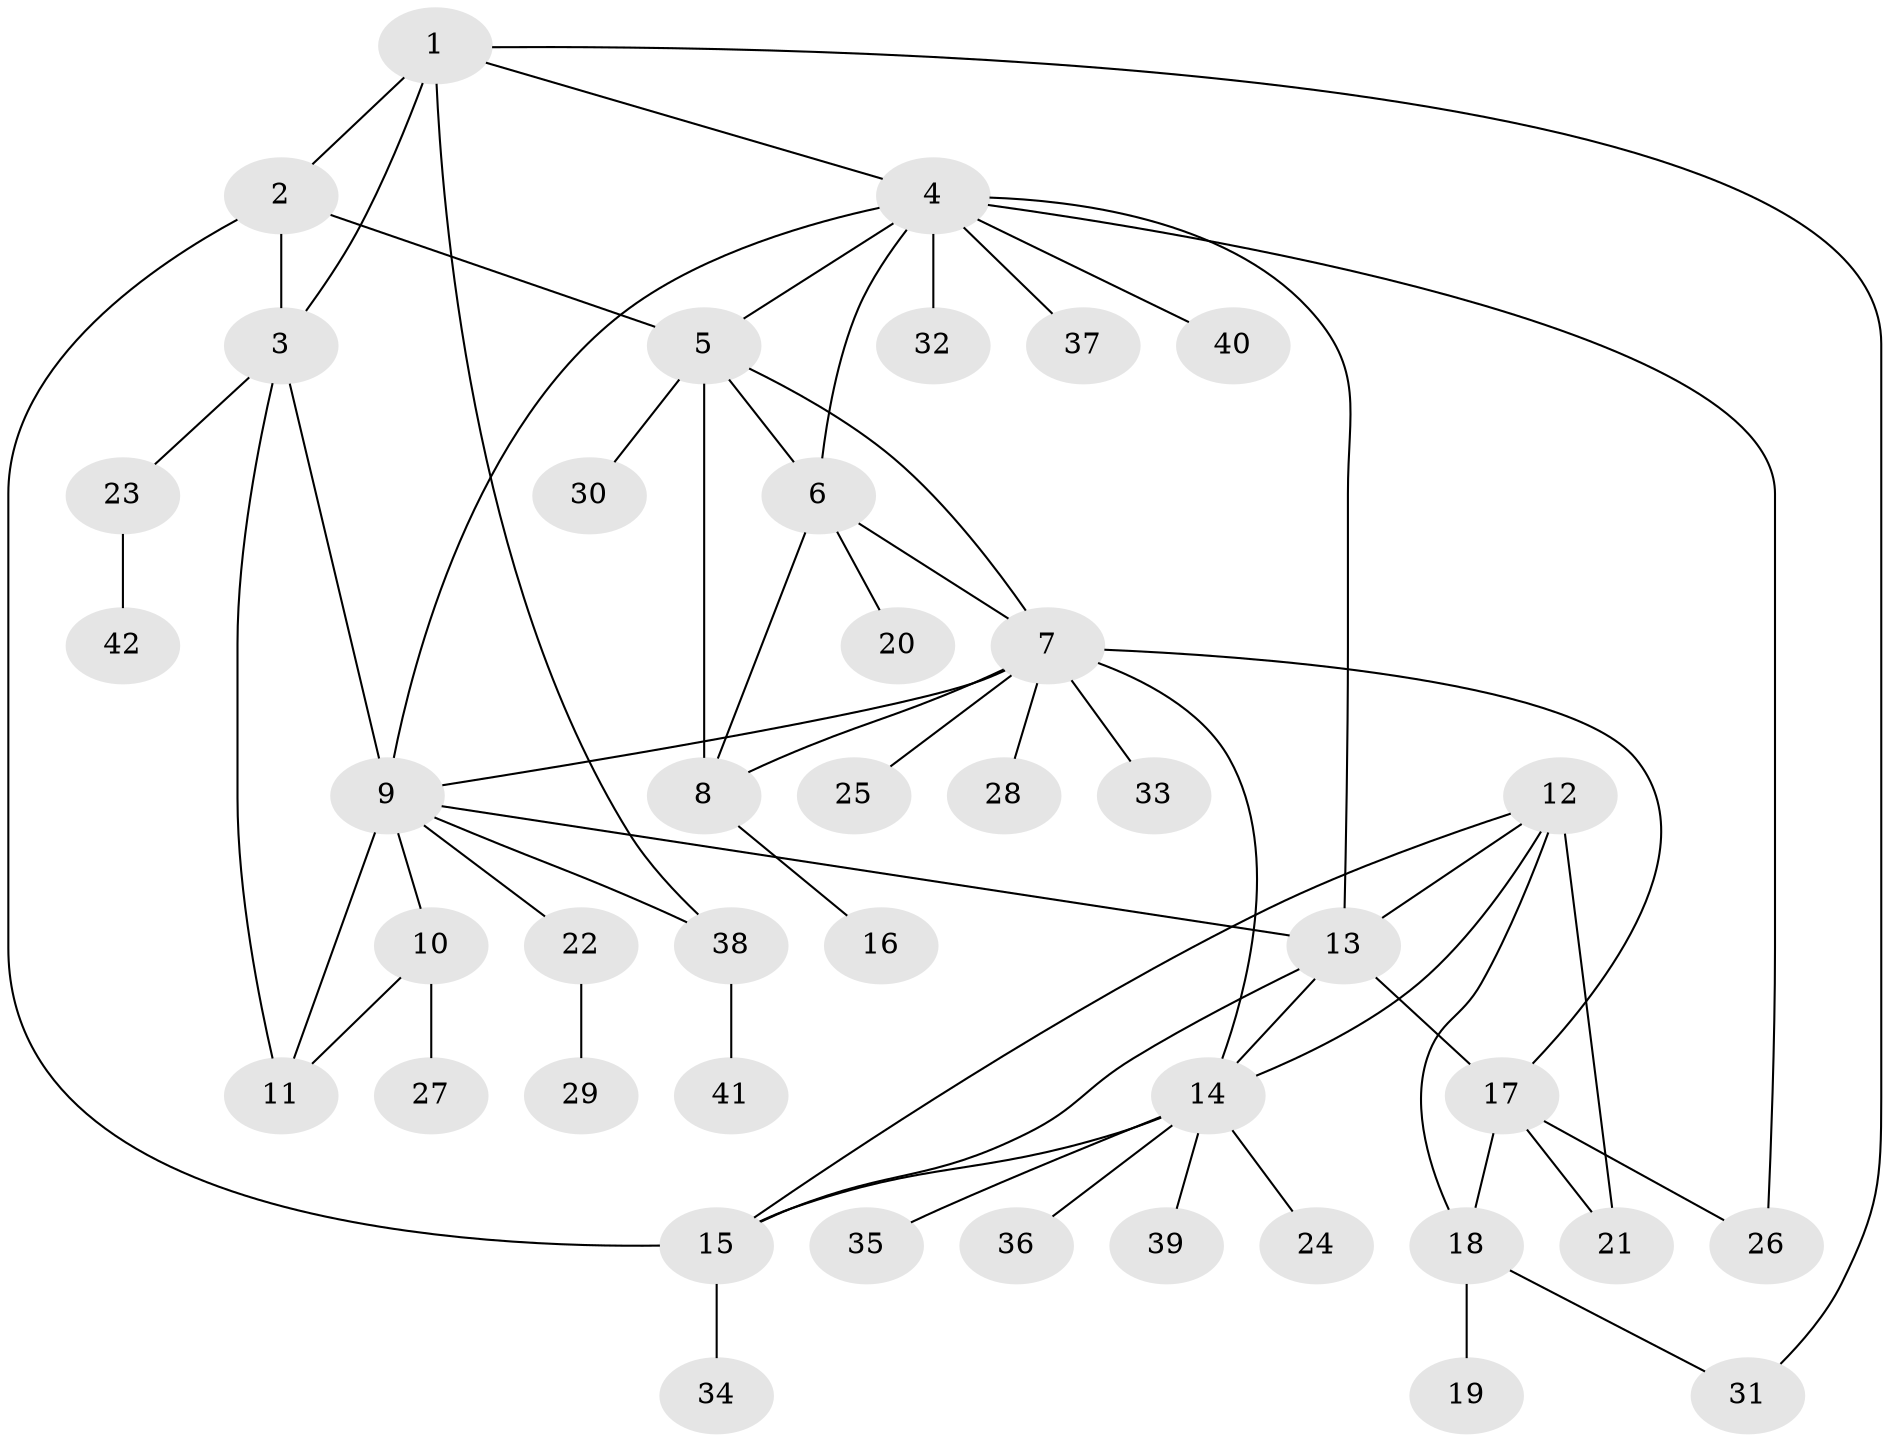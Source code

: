 // original degree distribution, {7: 0.04938271604938271, 3: 0.06172839506172839, 5: 0.037037037037037035, 6: 0.07407407407407407, 4: 0.037037037037037035, 10: 0.012345679012345678, 12: 0.012345679012345678, 9: 0.024691358024691357, 8: 0.012345679012345678, 2: 0.13580246913580246, 1: 0.5432098765432098}
// Generated by graph-tools (version 1.1) at 2025/37/03/09/25 02:37:19]
// undirected, 42 vertices, 63 edges
graph export_dot {
graph [start="1"]
  node [color=gray90,style=filled];
  1;
  2;
  3;
  4;
  5;
  6;
  7;
  8;
  9;
  10;
  11;
  12;
  13;
  14;
  15;
  16;
  17;
  18;
  19;
  20;
  21;
  22;
  23;
  24;
  25;
  26;
  27;
  28;
  29;
  30;
  31;
  32;
  33;
  34;
  35;
  36;
  37;
  38;
  39;
  40;
  41;
  42;
  1 -- 2 [weight=2.0];
  1 -- 3 [weight=1.0];
  1 -- 4 [weight=1.0];
  1 -- 31 [weight=1.0];
  1 -- 38 [weight=1.0];
  2 -- 3 [weight=2.0];
  2 -- 5 [weight=1.0];
  2 -- 15 [weight=1.0];
  3 -- 9 [weight=1.0];
  3 -- 11 [weight=1.0];
  3 -- 23 [weight=1.0];
  4 -- 5 [weight=1.0];
  4 -- 6 [weight=1.0];
  4 -- 9 [weight=1.0];
  4 -- 13 [weight=1.0];
  4 -- 26 [weight=1.0];
  4 -- 32 [weight=1.0];
  4 -- 37 [weight=1.0];
  4 -- 40 [weight=1.0];
  5 -- 6 [weight=1.0];
  5 -- 7 [weight=1.0];
  5 -- 8 [weight=8.0];
  5 -- 30 [weight=1.0];
  6 -- 7 [weight=1.0];
  6 -- 8 [weight=1.0];
  6 -- 20 [weight=1.0];
  7 -- 8 [weight=1.0];
  7 -- 9 [weight=1.0];
  7 -- 14 [weight=1.0];
  7 -- 17 [weight=1.0];
  7 -- 25 [weight=1.0];
  7 -- 28 [weight=1.0];
  7 -- 33 [weight=1.0];
  8 -- 16 [weight=1.0];
  9 -- 10 [weight=2.0];
  9 -- 11 [weight=3.0];
  9 -- 13 [weight=1.0];
  9 -- 22 [weight=1.0];
  9 -- 38 [weight=1.0];
  10 -- 11 [weight=1.0];
  10 -- 27 [weight=2.0];
  12 -- 13 [weight=1.0];
  12 -- 14 [weight=1.0];
  12 -- 15 [weight=1.0];
  12 -- 18 [weight=1.0];
  12 -- 21 [weight=4.0];
  13 -- 14 [weight=1.0];
  13 -- 15 [weight=1.0];
  13 -- 17 [weight=2.0];
  14 -- 15 [weight=1.0];
  14 -- 24 [weight=1.0];
  14 -- 35 [weight=1.0];
  14 -- 36 [weight=1.0];
  14 -- 39 [weight=1.0];
  15 -- 34 [weight=1.0];
  17 -- 18 [weight=1.0];
  17 -- 21 [weight=1.0];
  17 -- 26 [weight=1.0];
  18 -- 19 [weight=1.0];
  18 -- 31 [weight=1.0];
  22 -- 29 [weight=1.0];
  23 -- 42 [weight=1.0];
  38 -- 41 [weight=1.0];
}

